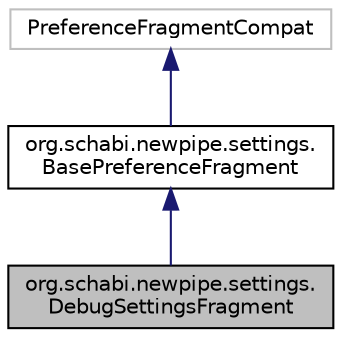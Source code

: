 digraph "org.schabi.newpipe.settings.DebugSettingsFragment"
{
 // LATEX_PDF_SIZE
  edge [fontname="Helvetica",fontsize="10",labelfontname="Helvetica",labelfontsize="10"];
  node [fontname="Helvetica",fontsize="10",shape=record];
  Node0 [label="org.schabi.newpipe.settings.\lDebugSettingsFragment",height=0.2,width=0.4,color="black", fillcolor="grey75", style="filled", fontcolor="black",tooltip=" "];
  Node1 -> Node0 [dir="back",color="midnightblue",fontsize="10",style="solid",fontname="Helvetica"];
  Node1 [label="org.schabi.newpipe.settings.\lBasePreferenceFragment",height=0.2,width=0.4,color="black", fillcolor="white", style="filled",URL="$classorg_1_1schabi_1_1newpipe_1_1settings_1_1_base_preference_fragment.html",tooltip=" "];
  Node2 -> Node1 [dir="back",color="midnightblue",fontsize="10",style="solid",fontname="Helvetica"];
  Node2 [label="PreferenceFragmentCompat",height=0.2,width=0.4,color="grey75", fillcolor="white", style="filled",tooltip=" "];
}
